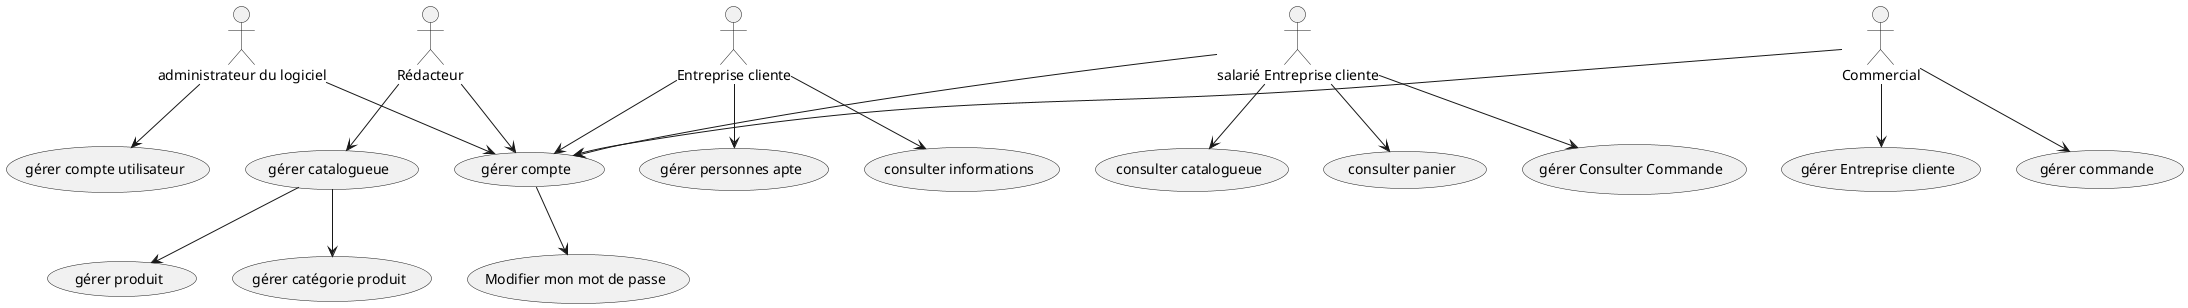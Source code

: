 @startuml
usecase (gérer compte) as UC_Gerer_Compte
usecase (gérer compte utilisateur) as UC_Gerer_Compte_Utilisateur
usecase (gérer catalogueue) as UC_Gerer_catalogueue
usecase (gérer Entreprise cliente) as UC_Gerer_Entreprise
usecase (gérer commande) as UC_Gerer_Commande
usecase (gérer personnes apte) as UC_Gerer_personnes_apte
usecase (consulter informations) as UC_Consulter_informationss
usecase (consulter catalogueue) as UC_Consulter_catalogue
usecase (consulter panier) as UC_Panier
usecase (Modifier mon mot de passe) as UC_MDP
usecase (gérer produit) as UC_G_Produit
usecase (gérer catégorie produit) as UC_G_Cat_Produit
usecase (gérer Consulter Commande) as UC_Consulter_Commande






actor :administrateur du logiciel: as admin
actor :Rédacteur: as Rédacteur
actor :Entreprise cliente: as Entreprise
actor :salarié Entreprise cliente: as Salarie
actor :Commercial: as Commercial




admin --> UC_Gerer_Compte
admin --> UC_Gerer_Compte_Utilisateur







Salarie --> UC_Consulter_catalogue
Salarie --> UC_Gerer_Compte
Salarie --> UC_Panier
Salarie --> UC_Consulter_Commande


Rédacteur --> UC_Gerer_Compte
Rédacteur --> UC_Gerer_catalogueue

Commercial --> UC_Gerer_Compte
Commercial --> UC_Gerer_Entreprise
Commercial --> UC_Gerer_Commande


Entreprise --> UC_Gerer_Compte
Entreprise --> UC_Gerer_personnes_apte
Entreprise --> UC_Consulter_informationss





UC_Gerer_Compte --> UC_MDP
UC_Gerer_catalogueue --> UC_G_Produit
UC_Gerer_catalogueue --> UC_G_Cat_Produit


@enduml



